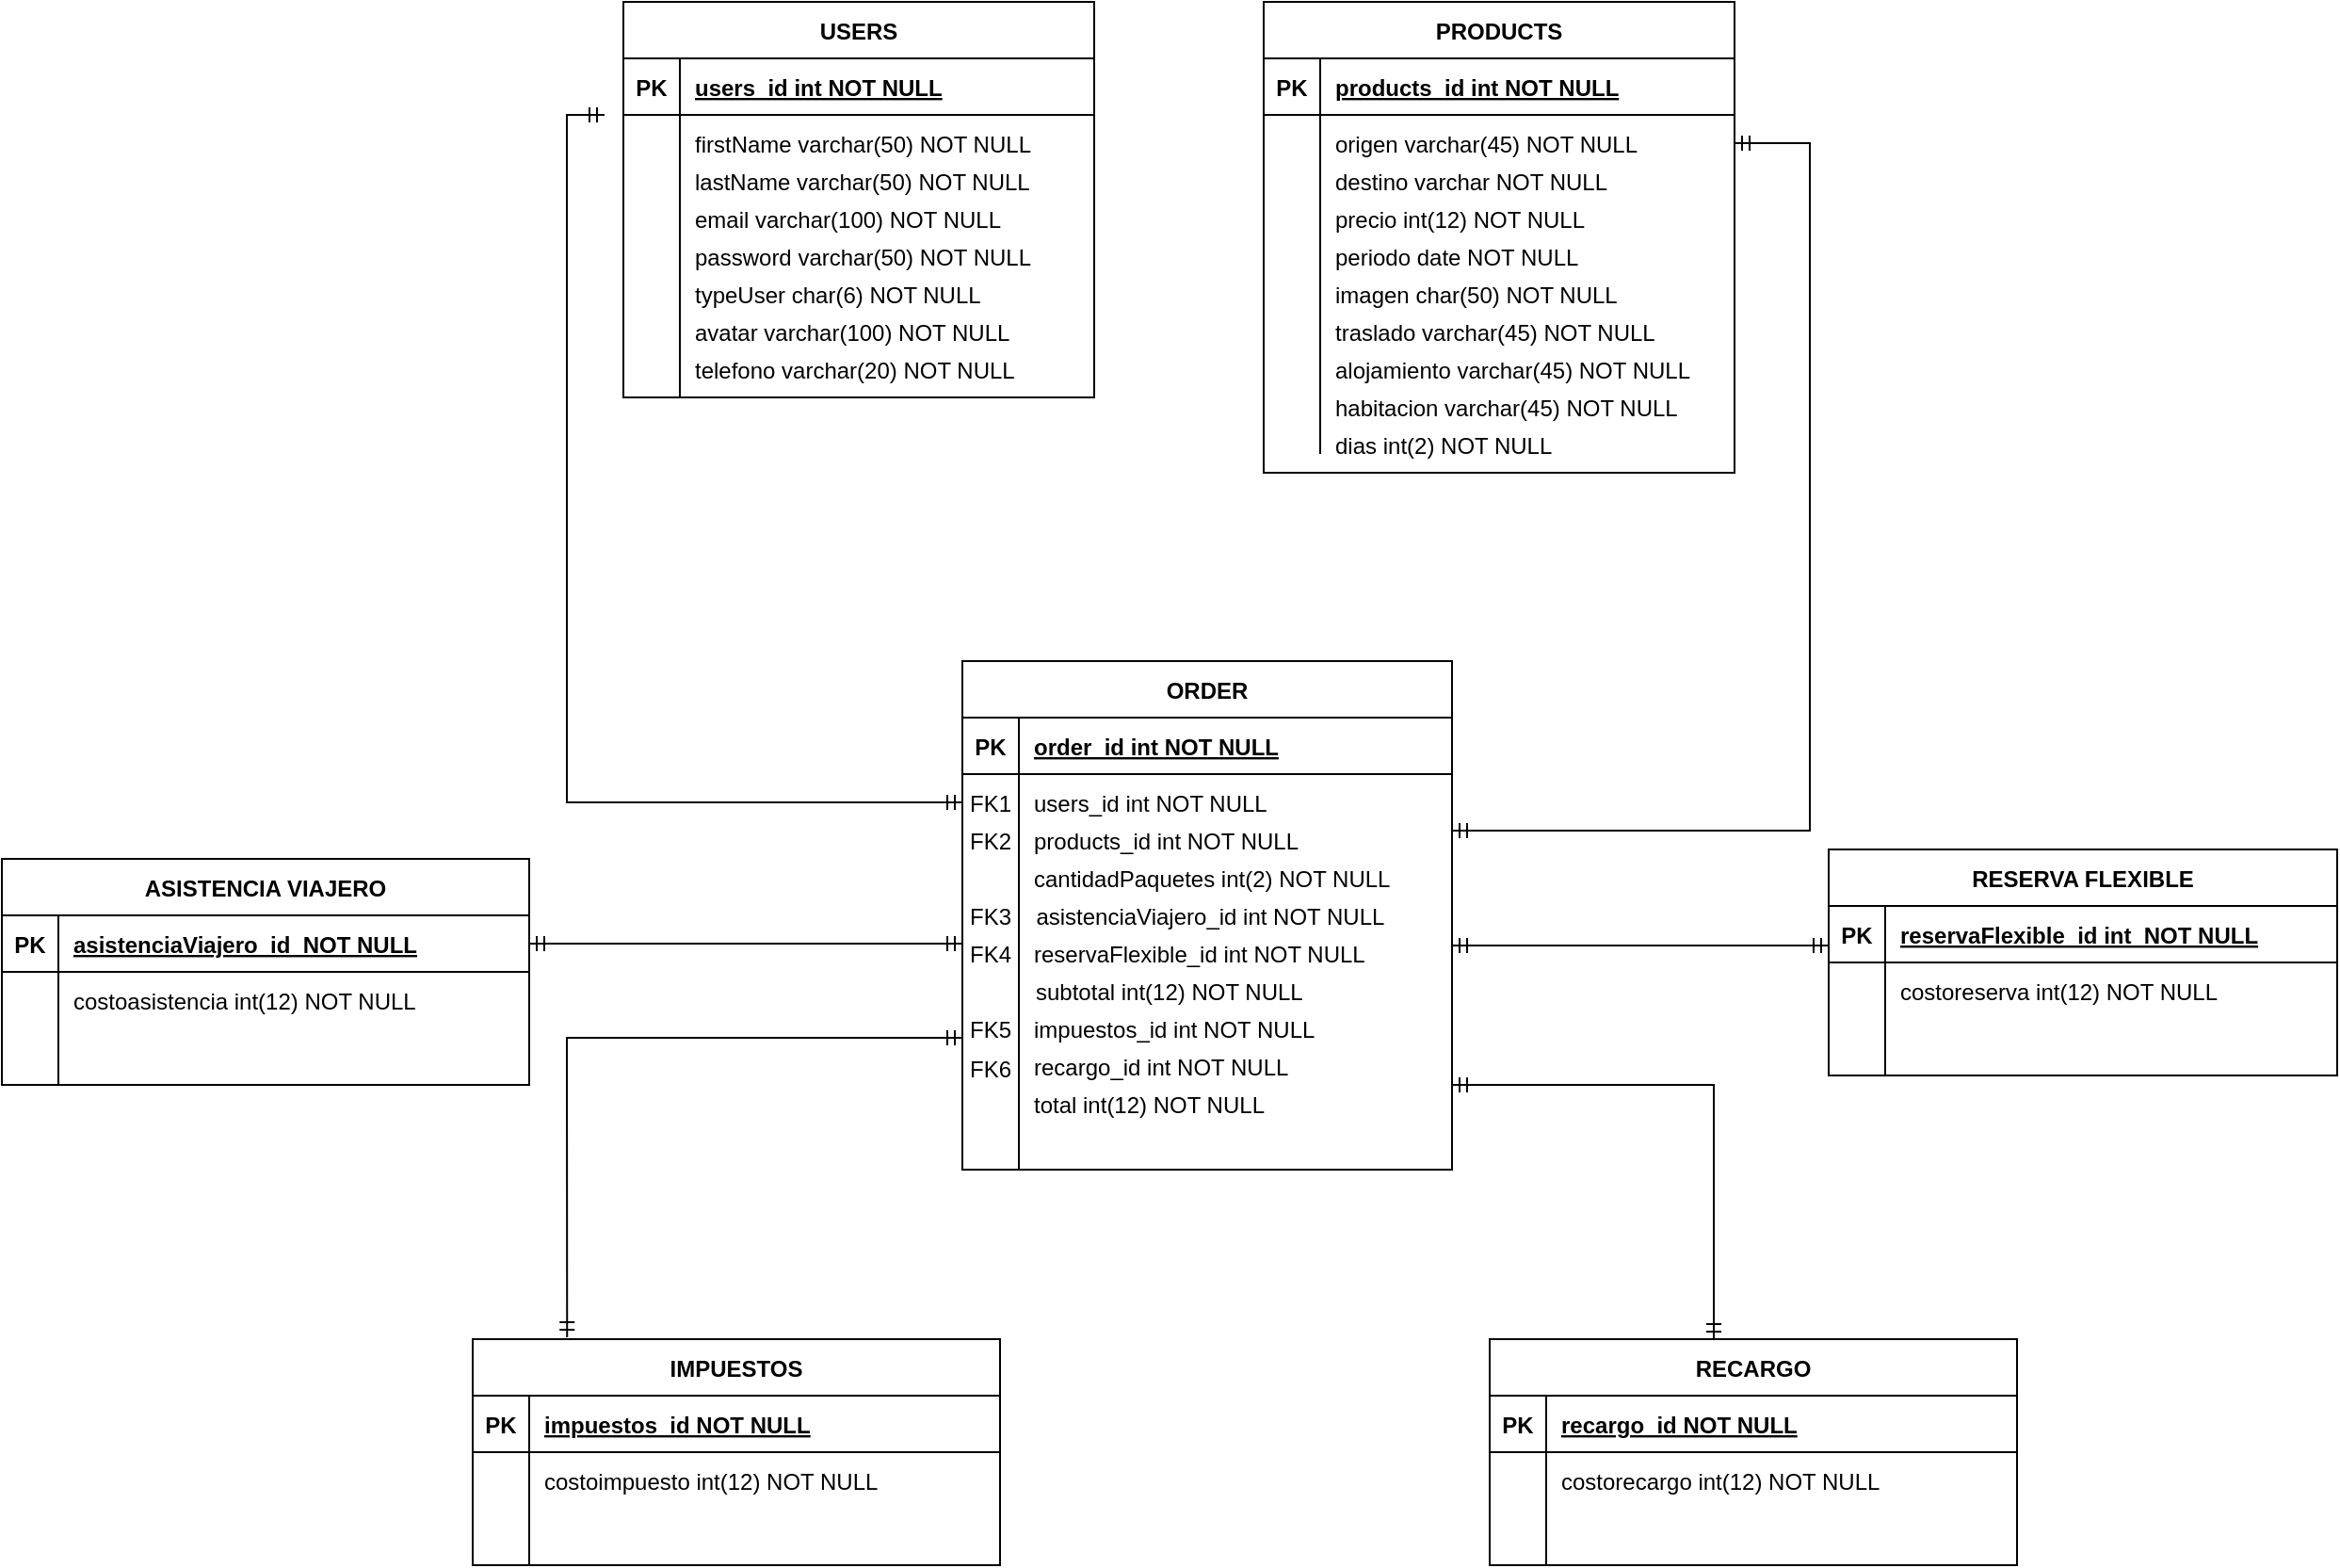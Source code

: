 <mxfile version="21.0.2" type="device"><diagram id="R2lEEEUBdFMjLlhIrx00" name="Page-1"><mxGraphModel dx="1627" dy="796" grid="1" gridSize="10" guides="1" tooltips="1" connect="1" arrows="1" fold="1" page="1" pageScale="1" pageWidth="850" pageHeight="1100" math="0" shadow="0" extFonts="Permanent Marker^https://fonts.googleapis.com/css?family=Permanent+Marker"><root><mxCell id="0"/><mxCell id="1" parent="0"/><mxCell id="C-vyLk0tnHw3VtMMgP7b-23" value="USERS" style="shape=table;startSize=30;container=1;collapsible=1;childLayout=tableLayout;fixedRows=1;rowLines=0;fontStyle=1;align=center;resizeLast=1;" parent="1" vertex="1"><mxGeometry x="440" y="110" width="250" height="210" as="geometry"><mxRectangle x="120" y="120" width="80" height="30" as="alternateBounds"/></mxGeometry></mxCell><mxCell id="C-vyLk0tnHw3VtMMgP7b-24" value="" style="shape=partialRectangle;collapsible=0;dropTarget=0;pointerEvents=0;fillColor=none;points=[[0,0.5],[1,0.5]];portConstraint=eastwest;top=0;left=0;right=0;bottom=1;" parent="C-vyLk0tnHw3VtMMgP7b-23" vertex="1"><mxGeometry y="30" width="250" height="30" as="geometry"/></mxCell><mxCell id="C-vyLk0tnHw3VtMMgP7b-25" value="PK" style="shape=partialRectangle;overflow=hidden;connectable=0;fillColor=none;top=0;left=0;bottom=0;right=0;fontStyle=1;" parent="C-vyLk0tnHw3VtMMgP7b-24" vertex="1"><mxGeometry width="30" height="30" as="geometry"><mxRectangle width="30" height="30" as="alternateBounds"/></mxGeometry></mxCell><mxCell id="C-vyLk0tnHw3VtMMgP7b-26" value="users_id int NOT NULL " style="shape=partialRectangle;overflow=hidden;connectable=0;fillColor=none;top=0;left=0;bottom=0;right=0;align=left;spacingLeft=6;fontStyle=5;" parent="C-vyLk0tnHw3VtMMgP7b-24" vertex="1"><mxGeometry x="30" width="220" height="30" as="geometry"><mxRectangle width="220" height="30" as="alternateBounds"/></mxGeometry></mxCell><mxCell id="C-vyLk0tnHw3VtMMgP7b-27" value="" style="shape=partialRectangle;collapsible=0;dropTarget=0;pointerEvents=0;fillColor=none;points=[[0,0.5],[1,0.5]];portConstraint=eastwest;top=0;left=0;right=0;bottom=0;" parent="C-vyLk0tnHw3VtMMgP7b-23" vertex="1"><mxGeometry y="60" width="250" height="30" as="geometry"/></mxCell><mxCell id="C-vyLk0tnHw3VtMMgP7b-28" value="" style="shape=partialRectangle;overflow=hidden;connectable=0;fillColor=none;top=0;left=0;bottom=0;right=0;" parent="C-vyLk0tnHw3VtMMgP7b-27" vertex="1"><mxGeometry width="30" height="30" as="geometry"><mxRectangle width="30" height="30" as="alternateBounds"/></mxGeometry></mxCell><mxCell id="C-vyLk0tnHw3VtMMgP7b-29" value="firstName varchar(50) NOT NULL" style="shape=partialRectangle;overflow=hidden;connectable=0;fillColor=none;top=0;left=0;bottom=0;right=0;align=left;spacingLeft=6;" parent="C-vyLk0tnHw3VtMMgP7b-27" vertex="1"><mxGeometry x="30" width="220" height="30" as="geometry"><mxRectangle width="220" height="30" as="alternateBounds"/></mxGeometry></mxCell><mxCell id="wStSzCeK29ZpOVdx07k8-19" style="shape=partialRectangle;collapsible=0;dropTarget=0;pointerEvents=0;fillColor=none;points=[[0,0.5],[1,0.5]];portConstraint=eastwest;top=0;left=0;right=0;bottom=0;" parent="C-vyLk0tnHw3VtMMgP7b-23" vertex="1"><mxGeometry y="90" width="250" height="30" as="geometry"/></mxCell><mxCell id="wStSzCeK29ZpOVdx07k8-20" style="shape=partialRectangle;overflow=hidden;connectable=0;fillColor=none;top=0;left=0;bottom=0;right=0;" parent="wStSzCeK29ZpOVdx07k8-19" vertex="1"><mxGeometry width="30" height="30" as="geometry"><mxRectangle width="30" height="30" as="alternateBounds"/></mxGeometry></mxCell><mxCell id="wStSzCeK29ZpOVdx07k8-21" style="shape=partialRectangle;overflow=hidden;connectable=0;fillColor=none;top=0;left=0;bottom=0;right=0;align=left;spacingLeft=6;" parent="wStSzCeK29ZpOVdx07k8-19" vertex="1"><mxGeometry x="30" width="220" height="30" as="geometry"><mxRectangle width="220" height="30" as="alternateBounds"/></mxGeometry></mxCell><mxCell id="wStSzCeK29ZpOVdx07k8-22" style="shape=partialRectangle;collapsible=0;dropTarget=0;pointerEvents=0;fillColor=none;points=[[0,0.5],[1,0.5]];portConstraint=eastwest;top=0;left=0;right=0;bottom=0;" parent="C-vyLk0tnHw3VtMMgP7b-23" vertex="1"><mxGeometry y="120" width="250" height="30" as="geometry"/></mxCell><mxCell id="wStSzCeK29ZpOVdx07k8-23" style="shape=partialRectangle;overflow=hidden;connectable=0;fillColor=none;top=0;left=0;bottom=0;right=0;" parent="wStSzCeK29ZpOVdx07k8-22" vertex="1"><mxGeometry width="30" height="30" as="geometry"><mxRectangle width="30" height="30" as="alternateBounds"/></mxGeometry></mxCell><mxCell id="wStSzCeK29ZpOVdx07k8-24" style="shape=partialRectangle;overflow=hidden;connectable=0;fillColor=none;top=0;left=0;bottom=0;right=0;align=left;spacingLeft=6;" parent="wStSzCeK29ZpOVdx07k8-22" vertex="1"><mxGeometry x="30" width="220" height="30" as="geometry"><mxRectangle width="220" height="30" as="alternateBounds"/></mxGeometry></mxCell><mxCell id="wStSzCeK29ZpOVdx07k8-25" style="shape=partialRectangle;collapsible=0;dropTarget=0;pointerEvents=0;fillColor=none;points=[[0,0.5],[1,0.5]];portConstraint=eastwest;top=0;left=0;right=0;bottom=0;" parent="C-vyLk0tnHw3VtMMgP7b-23" vertex="1"><mxGeometry y="150" width="250" height="30" as="geometry"/></mxCell><mxCell id="wStSzCeK29ZpOVdx07k8-26" style="shape=partialRectangle;overflow=hidden;connectable=0;fillColor=none;top=0;left=0;bottom=0;right=0;" parent="wStSzCeK29ZpOVdx07k8-25" vertex="1"><mxGeometry width="30" height="30" as="geometry"><mxRectangle width="30" height="30" as="alternateBounds"/></mxGeometry></mxCell><mxCell id="wStSzCeK29ZpOVdx07k8-27" style="shape=partialRectangle;overflow=hidden;connectable=0;fillColor=none;top=0;left=0;bottom=0;right=0;align=left;spacingLeft=6;" parent="wStSzCeK29ZpOVdx07k8-25" vertex="1"><mxGeometry x="30" width="220" height="30" as="geometry"><mxRectangle width="220" height="30" as="alternateBounds"/></mxGeometry></mxCell><mxCell id="wStSzCeK29ZpOVdx07k8-28" style="shape=partialRectangle;collapsible=0;dropTarget=0;pointerEvents=0;fillColor=none;points=[[0,0.5],[1,0.5]];portConstraint=eastwest;top=0;left=0;right=0;bottom=0;" parent="C-vyLk0tnHw3VtMMgP7b-23" vertex="1"><mxGeometry y="180" width="250" height="30" as="geometry"/></mxCell><mxCell id="wStSzCeK29ZpOVdx07k8-29" style="shape=partialRectangle;overflow=hidden;connectable=0;fillColor=none;top=0;left=0;bottom=0;right=0;" parent="wStSzCeK29ZpOVdx07k8-28" vertex="1"><mxGeometry width="30" height="30" as="geometry"><mxRectangle width="30" height="30" as="alternateBounds"/></mxGeometry></mxCell><mxCell id="wStSzCeK29ZpOVdx07k8-30" style="shape=partialRectangle;overflow=hidden;connectable=0;fillColor=none;top=0;left=0;bottom=0;right=0;align=left;spacingLeft=6;" parent="wStSzCeK29ZpOVdx07k8-28" vertex="1"><mxGeometry x="30" width="220" height="30" as="geometry"><mxRectangle width="220" height="30" as="alternateBounds"/></mxGeometry></mxCell><mxCell id="C-vyLk0tnHw3VtMMgP7b-13" value="ORDER" style="shape=table;startSize=30;container=1;collapsible=1;childLayout=tableLayout;fixedRows=1;rowLines=0;fontStyle=1;align=center;resizeLast=1;" parent="1" vertex="1"><mxGeometry x="620" y="460" width="260" height="270" as="geometry"/></mxCell><mxCell id="C-vyLk0tnHw3VtMMgP7b-14" value="" style="shape=partialRectangle;collapsible=0;dropTarget=0;pointerEvents=0;fillColor=none;points=[[0,0.5],[1,0.5]];portConstraint=eastwest;top=0;left=0;right=0;bottom=1;" parent="C-vyLk0tnHw3VtMMgP7b-13" vertex="1"><mxGeometry y="30" width="260" height="30" as="geometry"/></mxCell><mxCell id="C-vyLk0tnHw3VtMMgP7b-15" value="PK" style="shape=partialRectangle;overflow=hidden;connectable=0;fillColor=none;top=0;left=0;bottom=0;right=0;fontStyle=1;" parent="C-vyLk0tnHw3VtMMgP7b-14" vertex="1"><mxGeometry width="30" height="30" as="geometry"><mxRectangle width="30" height="30" as="alternateBounds"/></mxGeometry></mxCell><mxCell id="C-vyLk0tnHw3VtMMgP7b-16" value="order_id int NOT NULL " style="shape=partialRectangle;overflow=hidden;connectable=0;fillColor=none;top=0;left=0;bottom=0;right=0;align=left;spacingLeft=6;fontStyle=5;" parent="C-vyLk0tnHw3VtMMgP7b-14" vertex="1"><mxGeometry x="30" width="230" height="30" as="geometry"><mxRectangle width="230" height="30" as="alternateBounds"/></mxGeometry></mxCell><mxCell id="C-vyLk0tnHw3VtMMgP7b-17" value="" style="shape=partialRectangle;collapsible=0;dropTarget=0;pointerEvents=0;fillColor=none;points=[[0,0.5],[1,0.5]];portConstraint=eastwest;top=0;left=0;right=0;bottom=0;" parent="C-vyLk0tnHw3VtMMgP7b-13" vertex="1"><mxGeometry y="60" width="260" height="30" as="geometry"/></mxCell><mxCell id="C-vyLk0tnHw3VtMMgP7b-18" value="FK1" style="shape=partialRectangle;overflow=hidden;connectable=0;fillColor=none;top=0;left=0;bottom=0;right=0;" parent="C-vyLk0tnHw3VtMMgP7b-17" vertex="1"><mxGeometry width="30" height="30" as="geometry"><mxRectangle width="30" height="30" as="alternateBounds"/></mxGeometry></mxCell><mxCell id="C-vyLk0tnHw3VtMMgP7b-19" value="users_id int NOT NULL" style="shape=partialRectangle;overflow=hidden;connectable=0;fillColor=none;top=0;left=0;bottom=0;right=0;align=left;spacingLeft=6;" parent="C-vyLk0tnHw3VtMMgP7b-17" vertex="1"><mxGeometry x="30" width="230" height="30" as="geometry"><mxRectangle width="230" height="30" as="alternateBounds"/></mxGeometry></mxCell><mxCell id="C-vyLk0tnHw3VtMMgP7b-20" value="" style="shape=partialRectangle;collapsible=0;dropTarget=0;pointerEvents=0;fillColor=none;points=[[0,0.5],[1,0.5]];portConstraint=eastwest;top=0;left=0;right=0;bottom=0;" parent="C-vyLk0tnHw3VtMMgP7b-13" vertex="1"><mxGeometry y="90" width="260" height="30" as="geometry"/></mxCell><mxCell id="C-vyLk0tnHw3VtMMgP7b-21" value="" style="shape=partialRectangle;overflow=hidden;connectable=0;fillColor=none;top=0;left=0;bottom=0;right=0;" parent="C-vyLk0tnHw3VtMMgP7b-20" vertex="1"><mxGeometry width="30" height="30" as="geometry"><mxRectangle width="30" height="30" as="alternateBounds"/></mxGeometry></mxCell><mxCell id="C-vyLk0tnHw3VtMMgP7b-22" value="" style="shape=partialRectangle;overflow=hidden;connectable=0;fillColor=none;top=0;left=0;bottom=0;right=0;align=left;spacingLeft=6;" parent="C-vyLk0tnHw3VtMMgP7b-20" vertex="1"><mxGeometry x="30" width="230" height="30" as="geometry"><mxRectangle width="230" height="30" as="alternateBounds"/></mxGeometry></mxCell><mxCell id="wStSzCeK29ZpOVdx07k8-111" style="shape=partialRectangle;collapsible=0;dropTarget=0;pointerEvents=0;fillColor=none;points=[[0,0.5],[1,0.5]];portConstraint=eastwest;top=0;left=0;right=0;bottom=0;" parent="C-vyLk0tnHw3VtMMgP7b-13" vertex="1"><mxGeometry y="120" width="260" height="30" as="geometry"/></mxCell><mxCell id="wStSzCeK29ZpOVdx07k8-112" style="shape=partialRectangle;overflow=hidden;connectable=0;fillColor=none;top=0;left=0;bottom=0;right=0;" parent="wStSzCeK29ZpOVdx07k8-111" vertex="1"><mxGeometry width="30" height="30" as="geometry"><mxRectangle width="30" height="30" as="alternateBounds"/></mxGeometry></mxCell><mxCell id="wStSzCeK29ZpOVdx07k8-113" style="shape=partialRectangle;overflow=hidden;connectable=0;fillColor=none;top=0;left=0;bottom=0;right=0;align=left;spacingLeft=6;" parent="wStSzCeK29ZpOVdx07k8-111" vertex="1"><mxGeometry x="30" width="230" height="30" as="geometry"><mxRectangle width="230" height="30" as="alternateBounds"/></mxGeometry></mxCell><mxCell id="wStSzCeK29ZpOVdx07k8-120" style="shape=partialRectangle;collapsible=0;dropTarget=0;pointerEvents=0;fillColor=none;points=[[0,0.5],[1,0.5]];portConstraint=eastwest;top=0;left=0;right=0;bottom=0;" parent="C-vyLk0tnHw3VtMMgP7b-13" vertex="1"><mxGeometry y="150" width="260" height="30" as="geometry"/></mxCell><mxCell id="wStSzCeK29ZpOVdx07k8-121" style="shape=partialRectangle;overflow=hidden;connectable=0;fillColor=none;top=0;left=0;bottom=0;right=0;" parent="wStSzCeK29ZpOVdx07k8-120" vertex="1"><mxGeometry width="30" height="30" as="geometry"><mxRectangle width="30" height="30" as="alternateBounds"/></mxGeometry></mxCell><mxCell id="wStSzCeK29ZpOVdx07k8-122" style="shape=partialRectangle;overflow=hidden;connectable=0;fillColor=none;top=0;left=0;bottom=0;right=0;align=left;spacingLeft=6;" parent="wStSzCeK29ZpOVdx07k8-120" vertex="1"><mxGeometry x="30" width="230" height="30" as="geometry"><mxRectangle width="230" height="30" as="alternateBounds"/></mxGeometry></mxCell><mxCell id="wStSzCeK29ZpOVdx07k8-123" style="shape=partialRectangle;collapsible=0;dropTarget=0;pointerEvents=0;fillColor=none;points=[[0,0.5],[1,0.5]];portConstraint=eastwest;top=0;left=0;right=0;bottom=0;" parent="C-vyLk0tnHw3VtMMgP7b-13" vertex="1"><mxGeometry y="180" width="260" height="30" as="geometry"/></mxCell><mxCell id="wStSzCeK29ZpOVdx07k8-124" style="shape=partialRectangle;overflow=hidden;connectable=0;fillColor=none;top=0;left=0;bottom=0;right=0;" parent="wStSzCeK29ZpOVdx07k8-123" vertex="1"><mxGeometry width="30" height="30" as="geometry"><mxRectangle width="30" height="30" as="alternateBounds"/></mxGeometry></mxCell><mxCell id="wStSzCeK29ZpOVdx07k8-125" style="shape=partialRectangle;overflow=hidden;connectable=0;fillColor=none;top=0;left=0;bottom=0;right=0;align=left;spacingLeft=6;" parent="wStSzCeK29ZpOVdx07k8-123" vertex="1"><mxGeometry x="30" width="230" height="30" as="geometry"><mxRectangle width="230" height="30" as="alternateBounds"/></mxGeometry></mxCell><mxCell id="wStSzCeK29ZpOVdx07k8-138" style="shape=partialRectangle;collapsible=0;dropTarget=0;pointerEvents=0;fillColor=none;points=[[0,0.5],[1,0.5]];portConstraint=eastwest;top=0;left=0;right=0;bottom=0;" parent="C-vyLk0tnHw3VtMMgP7b-13" vertex="1"><mxGeometry y="210" width="260" height="30" as="geometry"/></mxCell><mxCell id="wStSzCeK29ZpOVdx07k8-139" style="shape=partialRectangle;overflow=hidden;connectable=0;fillColor=none;top=0;left=0;bottom=0;right=0;" parent="wStSzCeK29ZpOVdx07k8-138" vertex="1"><mxGeometry width="30" height="30" as="geometry"><mxRectangle width="30" height="30" as="alternateBounds"/></mxGeometry></mxCell><mxCell id="wStSzCeK29ZpOVdx07k8-140" style="shape=partialRectangle;overflow=hidden;connectable=0;fillColor=none;top=0;left=0;bottom=0;right=0;align=left;spacingLeft=6;" parent="wStSzCeK29ZpOVdx07k8-138" vertex="1"><mxGeometry x="30" width="230" height="30" as="geometry"><mxRectangle width="230" height="30" as="alternateBounds"/></mxGeometry></mxCell><mxCell id="wStSzCeK29ZpOVdx07k8-141" style="shape=partialRectangle;collapsible=0;dropTarget=0;pointerEvents=0;fillColor=none;points=[[0,0.5],[1,0.5]];portConstraint=eastwest;top=0;left=0;right=0;bottom=0;" parent="C-vyLk0tnHw3VtMMgP7b-13" vertex="1"><mxGeometry y="240" width="260" height="30" as="geometry"/></mxCell><mxCell id="wStSzCeK29ZpOVdx07k8-142" style="shape=partialRectangle;overflow=hidden;connectable=0;fillColor=none;top=0;left=0;bottom=0;right=0;" parent="wStSzCeK29ZpOVdx07k8-141" vertex="1"><mxGeometry width="30" height="30" as="geometry"><mxRectangle width="30" height="30" as="alternateBounds"/></mxGeometry></mxCell><mxCell id="wStSzCeK29ZpOVdx07k8-143" style="shape=partialRectangle;overflow=hidden;connectable=0;fillColor=none;top=0;left=0;bottom=0;right=0;align=left;spacingLeft=6;" parent="wStSzCeK29ZpOVdx07k8-141" vertex="1"><mxGeometry x="30" width="230" height="30" as="geometry"><mxRectangle width="230" height="30" as="alternateBounds"/></mxGeometry></mxCell><mxCell id="wStSzCeK29ZpOVdx07k8-34" value="" style="shape=partialRectangle;collapsible=0;dropTarget=0;pointerEvents=0;fillColor=none;points=[[0,0.5],[1,0.5]];portConstraint=eastwest;top=0;left=0;right=0;bottom=0;" parent="1" vertex="1"><mxGeometry x="440" y="190" width="250" height="30" as="geometry"/></mxCell><mxCell id="wStSzCeK29ZpOVdx07k8-36" value="lastName varchar(50) NOT NULL" style="shape=partialRectangle;overflow=hidden;connectable=0;fillColor=none;top=0;left=0;bottom=0;right=0;align=left;spacingLeft=6;" parent="wStSzCeK29ZpOVdx07k8-34" vertex="1"><mxGeometry x="30" width="220" height="30" as="geometry"><mxRectangle width="220" height="30" as="alternateBounds"/></mxGeometry></mxCell><mxCell id="wStSzCeK29ZpOVdx07k8-37" value="" style="shape=partialRectangle;collapsible=0;dropTarget=0;pointerEvents=0;fillColor=none;points=[[0,0.5],[1,0.5]];portConstraint=eastwest;top=0;left=0;right=0;bottom=0;" parent="1" vertex="1"><mxGeometry x="440" y="210" width="250" height="30" as="geometry"/></mxCell><mxCell id="wStSzCeK29ZpOVdx07k8-38" value="" style="shape=partialRectangle;overflow=hidden;connectable=0;fillColor=none;top=0;left=0;bottom=0;right=0;" parent="wStSzCeK29ZpOVdx07k8-37" vertex="1"><mxGeometry width="30" height="30" as="geometry"><mxRectangle width="30" height="30" as="alternateBounds"/></mxGeometry></mxCell><mxCell id="wStSzCeK29ZpOVdx07k8-39" value="email varchar(100) NOT NULL" style="shape=partialRectangle;overflow=hidden;connectable=0;fillColor=none;top=0;left=0;bottom=0;right=0;align=left;spacingLeft=6;" parent="wStSzCeK29ZpOVdx07k8-37" vertex="1"><mxGeometry x="30" width="220" height="30" as="geometry"><mxRectangle width="220" height="30" as="alternateBounds"/></mxGeometry></mxCell><mxCell id="wStSzCeK29ZpOVdx07k8-40" value="" style="shape=partialRectangle;collapsible=0;dropTarget=0;pointerEvents=0;fillColor=none;points=[[0,0.5],[1,0.5]];portConstraint=eastwest;top=0;left=0;right=0;bottom=0;" parent="1" vertex="1"><mxGeometry x="440" y="230" width="250" height="30" as="geometry"/></mxCell><mxCell id="wStSzCeK29ZpOVdx07k8-41" value="" style="shape=partialRectangle;overflow=hidden;connectable=0;fillColor=none;top=0;left=0;bottom=0;right=0;" parent="wStSzCeK29ZpOVdx07k8-40" vertex="1"><mxGeometry width="30" height="30" as="geometry"><mxRectangle width="30" height="30" as="alternateBounds"/></mxGeometry></mxCell><mxCell id="wStSzCeK29ZpOVdx07k8-42" value="password varchar(50) NOT NULL" style="shape=partialRectangle;overflow=hidden;connectable=0;fillColor=none;top=0;left=0;bottom=0;right=0;align=left;spacingLeft=6;" parent="wStSzCeK29ZpOVdx07k8-40" vertex="1"><mxGeometry x="30" width="220" height="30" as="geometry"><mxRectangle width="220" height="30" as="alternateBounds"/></mxGeometry></mxCell><mxCell id="wStSzCeK29ZpOVdx07k8-43" value="" style="shape=partialRectangle;collapsible=0;dropTarget=0;pointerEvents=0;fillColor=none;points=[[0,0.5],[1,0.5]];portConstraint=eastwest;top=0;left=0;right=0;bottom=0;" parent="1" vertex="1"><mxGeometry x="440" y="250" width="250" height="30" as="geometry"/></mxCell><mxCell id="wStSzCeK29ZpOVdx07k8-44" value="" style="shape=partialRectangle;overflow=hidden;connectable=0;fillColor=none;top=0;left=0;bottom=0;right=0;" parent="wStSzCeK29ZpOVdx07k8-43" vertex="1"><mxGeometry width="30" height="30" as="geometry"><mxRectangle width="30" height="30" as="alternateBounds"/></mxGeometry></mxCell><mxCell id="wStSzCeK29ZpOVdx07k8-45" value="typeUser char(6) NOT NULL" style="shape=partialRectangle;overflow=hidden;connectable=0;fillColor=none;top=0;left=0;bottom=0;right=0;align=left;spacingLeft=6;" parent="wStSzCeK29ZpOVdx07k8-43" vertex="1"><mxGeometry x="30" width="220" height="30" as="geometry"><mxRectangle width="220" height="30" as="alternateBounds"/></mxGeometry></mxCell><mxCell id="wStSzCeK29ZpOVdx07k8-46" value="" style="shape=partialRectangle;collapsible=0;dropTarget=0;pointerEvents=0;fillColor=none;points=[[0,0.5],[1,0.5]];portConstraint=eastwest;top=0;left=0;right=0;bottom=0;" parent="1" vertex="1"><mxGeometry x="440" y="270" width="250" height="30" as="geometry"/></mxCell><mxCell id="wStSzCeK29ZpOVdx07k8-47" value="" style="shape=partialRectangle;overflow=hidden;connectable=0;fillColor=none;top=0;left=0;bottom=0;right=0;" parent="wStSzCeK29ZpOVdx07k8-46" vertex="1"><mxGeometry width="30" height="30" as="geometry"><mxRectangle width="30" height="30" as="alternateBounds"/></mxGeometry></mxCell><mxCell id="wStSzCeK29ZpOVdx07k8-48" value="avatar varchar(100) NOT NULL" style="shape=partialRectangle;overflow=hidden;connectable=0;fillColor=none;top=0;left=0;bottom=0;right=0;align=left;spacingLeft=6;" parent="wStSzCeK29ZpOVdx07k8-46" vertex="1"><mxGeometry x="30" width="220" height="30" as="geometry"><mxRectangle width="220" height="30" as="alternateBounds"/></mxGeometry></mxCell><mxCell id="wStSzCeK29ZpOVdx07k8-49" value="" style="shape=partialRectangle;collapsible=0;dropTarget=0;pointerEvents=0;fillColor=none;points=[[0,0.5],[1,0.5]];portConstraint=eastwest;top=0;left=0;right=0;bottom=0;" parent="1" vertex="1"><mxGeometry x="440" y="290" width="250" height="30" as="geometry"/></mxCell><mxCell id="wStSzCeK29ZpOVdx07k8-50" value="" style="shape=partialRectangle;overflow=hidden;connectable=0;fillColor=none;top=0;left=0;bottom=0;right=0;" parent="wStSzCeK29ZpOVdx07k8-49" vertex="1"><mxGeometry width="30" height="30" as="geometry"><mxRectangle width="30" height="30" as="alternateBounds"/></mxGeometry></mxCell><mxCell id="wStSzCeK29ZpOVdx07k8-51" value="telefono varchar(20) NOT NULL" style="shape=partialRectangle;overflow=hidden;connectable=0;fillColor=none;top=0;left=0;bottom=0;right=0;align=left;spacingLeft=6;" parent="wStSzCeK29ZpOVdx07k8-49" vertex="1"><mxGeometry x="30" width="220" height="30" as="geometry"><mxRectangle width="220" height="30" as="alternateBounds"/></mxGeometry></mxCell><mxCell id="wStSzCeK29ZpOVdx07k8-52" value="PRODUCTS" style="shape=table;startSize=30;container=1;collapsible=1;childLayout=tableLayout;fixedRows=1;rowLines=0;fontStyle=1;align=center;resizeLast=1;" parent="1" vertex="1"><mxGeometry x="780" y="110" width="250" height="250" as="geometry"><mxRectangle x="120" y="120" width="80" height="30" as="alternateBounds"/></mxGeometry></mxCell><mxCell id="wStSzCeK29ZpOVdx07k8-53" value="" style="shape=partialRectangle;collapsible=0;dropTarget=0;pointerEvents=0;fillColor=none;points=[[0,0.5],[1,0.5]];portConstraint=eastwest;top=0;left=0;right=0;bottom=1;" parent="wStSzCeK29ZpOVdx07k8-52" vertex="1"><mxGeometry y="30" width="250" height="30" as="geometry"/></mxCell><mxCell id="wStSzCeK29ZpOVdx07k8-54" value="PK" style="shape=partialRectangle;overflow=hidden;connectable=0;fillColor=none;top=0;left=0;bottom=0;right=0;fontStyle=1;" parent="wStSzCeK29ZpOVdx07k8-53" vertex="1"><mxGeometry width="30" height="30" as="geometry"><mxRectangle width="30" height="30" as="alternateBounds"/></mxGeometry></mxCell><mxCell id="wStSzCeK29ZpOVdx07k8-55" value="products_id int NOT NULL " style="shape=partialRectangle;overflow=hidden;connectable=0;fillColor=none;top=0;left=0;bottom=0;right=0;align=left;spacingLeft=6;fontStyle=5;" parent="wStSzCeK29ZpOVdx07k8-53" vertex="1"><mxGeometry x="30" width="220" height="30" as="geometry"><mxRectangle width="220" height="30" as="alternateBounds"/></mxGeometry></mxCell><mxCell id="wStSzCeK29ZpOVdx07k8-56" value="" style="shape=partialRectangle;collapsible=0;dropTarget=0;pointerEvents=0;fillColor=none;points=[[0,0.5],[1,0.5]];portConstraint=eastwest;top=0;left=0;right=0;bottom=0;" parent="wStSzCeK29ZpOVdx07k8-52" vertex="1"><mxGeometry y="60" width="250" height="30" as="geometry"/></mxCell><mxCell id="wStSzCeK29ZpOVdx07k8-57" value="" style="shape=partialRectangle;overflow=hidden;connectable=0;fillColor=none;top=0;left=0;bottom=0;right=0;" parent="wStSzCeK29ZpOVdx07k8-56" vertex="1"><mxGeometry width="30" height="30" as="geometry"><mxRectangle width="30" height="30" as="alternateBounds"/></mxGeometry></mxCell><mxCell id="wStSzCeK29ZpOVdx07k8-58" value="origen varchar(45) NOT NULL" style="shape=partialRectangle;overflow=hidden;connectable=0;fillColor=none;top=0;left=0;bottom=0;right=0;align=left;spacingLeft=6;" parent="wStSzCeK29ZpOVdx07k8-56" vertex="1"><mxGeometry x="30" width="220" height="30" as="geometry"><mxRectangle width="220" height="30" as="alternateBounds"/></mxGeometry></mxCell><mxCell id="wStSzCeK29ZpOVdx07k8-59" style="shape=partialRectangle;collapsible=0;dropTarget=0;pointerEvents=0;fillColor=none;points=[[0,0.5],[1,0.5]];portConstraint=eastwest;top=0;left=0;right=0;bottom=0;" parent="wStSzCeK29ZpOVdx07k8-52" vertex="1"><mxGeometry y="90" width="250" height="30" as="geometry"/></mxCell><mxCell id="wStSzCeK29ZpOVdx07k8-60" style="shape=partialRectangle;overflow=hidden;connectable=0;fillColor=none;top=0;left=0;bottom=0;right=0;" parent="wStSzCeK29ZpOVdx07k8-59" vertex="1"><mxGeometry width="30" height="30" as="geometry"><mxRectangle width="30" height="30" as="alternateBounds"/></mxGeometry></mxCell><mxCell id="wStSzCeK29ZpOVdx07k8-61" style="shape=partialRectangle;overflow=hidden;connectable=0;fillColor=none;top=0;left=0;bottom=0;right=0;align=left;spacingLeft=6;" parent="wStSzCeK29ZpOVdx07k8-59" vertex="1"><mxGeometry x="30" width="220" height="30" as="geometry"><mxRectangle width="220" height="30" as="alternateBounds"/></mxGeometry></mxCell><mxCell id="wStSzCeK29ZpOVdx07k8-62" style="shape=partialRectangle;collapsible=0;dropTarget=0;pointerEvents=0;fillColor=none;points=[[0,0.5],[1,0.5]];portConstraint=eastwest;top=0;left=0;right=0;bottom=0;" parent="wStSzCeK29ZpOVdx07k8-52" vertex="1"><mxGeometry y="120" width="250" height="30" as="geometry"/></mxCell><mxCell id="wStSzCeK29ZpOVdx07k8-63" style="shape=partialRectangle;overflow=hidden;connectable=0;fillColor=none;top=0;left=0;bottom=0;right=0;" parent="wStSzCeK29ZpOVdx07k8-62" vertex="1"><mxGeometry width="30" height="30" as="geometry"><mxRectangle width="30" height="30" as="alternateBounds"/></mxGeometry></mxCell><mxCell id="wStSzCeK29ZpOVdx07k8-64" style="shape=partialRectangle;overflow=hidden;connectable=0;fillColor=none;top=0;left=0;bottom=0;right=0;align=left;spacingLeft=6;" parent="wStSzCeK29ZpOVdx07k8-62" vertex="1"><mxGeometry x="30" width="220" height="30" as="geometry"><mxRectangle width="220" height="30" as="alternateBounds"/></mxGeometry></mxCell><mxCell id="wStSzCeK29ZpOVdx07k8-65" style="shape=partialRectangle;collapsible=0;dropTarget=0;pointerEvents=0;fillColor=none;points=[[0,0.5],[1,0.5]];portConstraint=eastwest;top=0;left=0;right=0;bottom=0;" parent="wStSzCeK29ZpOVdx07k8-52" vertex="1"><mxGeometry y="150" width="250" height="30" as="geometry"/></mxCell><mxCell id="wStSzCeK29ZpOVdx07k8-66" style="shape=partialRectangle;overflow=hidden;connectable=0;fillColor=none;top=0;left=0;bottom=0;right=0;" parent="wStSzCeK29ZpOVdx07k8-65" vertex="1"><mxGeometry width="30" height="30" as="geometry"><mxRectangle width="30" height="30" as="alternateBounds"/></mxGeometry></mxCell><mxCell id="wStSzCeK29ZpOVdx07k8-67" style="shape=partialRectangle;overflow=hidden;connectable=0;fillColor=none;top=0;left=0;bottom=0;right=0;align=left;spacingLeft=6;" parent="wStSzCeK29ZpOVdx07k8-65" vertex="1"><mxGeometry x="30" width="220" height="30" as="geometry"><mxRectangle width="220" height="30" as="alternateBounds"/></mxGeometry></mxCell><mxCell id="wStSzCeK29ZpOVdx07k8-68" style="shape=partialRectangle;collapsible=0;dropTarget=0;pointerEvents=0;fillColor=none;points=[[0,0.5],[1,0.5]];portConstraint=eastwest;top=0;left=0;right=0;bottom=0;" parent="wStSzCeK29ZpOVdx07k8-52" vertex="1"><mxGeometry y="180" width="250" height="30" as="geometry"/></mxCell><mxCell id="wStSzCeK29ZpOVdx07k8-69" style="shape=partialRectangle;overflow=hidden;connectable=0;fillColor=none;top=0;left=0;bottom=0;right=0;" parent="wStSzCeK29ZpOVdx07k8-68" vertex="1"><mxGeometry width="30" height="30" as="geometry"><mxRectangle width="30" height="30" as="alternateBounds"/></mxGeometry></mxCell><mxCell id="wStSzCeK29ZpOVdx07k8-70" style="shape=partialRectangle;overflow=hidden;connectable=0;fillColor=none;top=0;left=0;bottom=0;right=0;align=left;spacingLeft=6;" parent="wStSzCeK29ZpOVdx07k8-68" vertex="1"><mxGeometry x="30" width="220" height="30" as="geometry"><mxRectangle width="220" height="30" as="alternateBounds"/></mxGeometry></mxCell><mxCell id="wStSzCeK29ZpOVdx07k8-71" style="shape=partialRectangle;collapsible=0;dropTarget=0;pointerEvents=0;fillColor=none;points=[[0,0.5],[1,0.5]];portConstraint=eastwest;top=0;left=0;right=0;bottom=0;" parent="wStSzCeK29ZpOVdx07k8-52" vertex="1"><mxGeometry y="210" width="250" height="30" as="geometry"/></mxCell><mxCell id="wStSzCeK29ZpOVdx07k8-72" style="shape=partialRectangle;overflow=hidden;connectable=0;fillColor=none;top=0;left=0;bottom=0;right=0;" parent="wStSzCeK29ZpOVdx07k8-71" vertex="1"><mxGeometry width="30" height="30" as="geometry"><mxRectangle width="30" height="30" as="alternateBounds"/></mxGeometry></mxCell><mxCell id="wStSzCeK29ZpOVdx07k8-73" style="shape=partialRectangle;overflow=hidden;connectable=0;fillColor=none;top=0;left=0;bottom=0;right=0;align=left;spacingLeft=6;" parent="wStSzCeK29ZpOVdx07k8-71" vertex="1"><mxGeometry x="30" width="220" height="30" as="geometry"><mxRectangle width="220" height="30" as="alternateBounds"/></mxGeometry></mxCell><mxCell id="wStSzCeK29ZpOVdx07k8-74" value="" style="shape=partialRectangle;collapsible=0;dropTarget=0;pointerEvents=0;fillColor=none;points=[[0,0.5],[1,0.5]];portConstraint=eastwest;top=0;left=0;right=0;bottom=0;" parent="1" vertex="1"><mxGeometry x="780" y="190" width="250" height="30" as="geometry"/></mxCell><mxCell id="wStSzCeK29ZpOVdx07k8-75" value="" style="shape=partialRectangle;overflow=hidden;connectable=0;fillColor=none;top=0;left=0;bottom=0;right=0;" parent="wStSzCeK29ZpOVdx07k8-74" vertex="1"><mxGeometry width="30" height="30" as="geometry"><mxRectangle width="30" height="30" as="alternateBounds"/></mxGeometry></mxCell><mxCell id="wStSzCeK29ZpOVdx07k8-76" value="destino varchar NOT NULL" style="shape=partialRectangle;overflow=hidden;connectable=0;fillColor=none;top=0;left=0;bottom=0;right=0;align=left;spacingLeft=6;" parent="wStSzCeK29ZpOVdx07k8-74" vertex="1"><mxGeometry x="30" width="220" height="30" as="geometry"><mxRectangle width="220" height="30" as="alternateBounds"/></mxGeometry></mxCell><mxCell id="wStSzCeK29ZpOVdx07k8-77" value="" style="shape=partialRectangle;collapsible=0;dropTarget=0;pointerEvents=0;fillColor=none;points=[[0,0.5],[1,0.5]];portConstraint=eastwest;top=0;left=0;right=0;bottom=0;" parent="1" vertex="1"><mxGeometry x="780" y="210" width="250" height="30" as="geometry"/></mxCell><mxCell id="wStSzCeK29ZpOVdx07k8-78" value="" style="shape=partialRectangle;overflow=hidden;connectable=0;fillColor=none;top=0;left=0;bottom=0;right=0;" parent="wStSzCeK29ZpOVdx07k8-77" vertex="1"><mxGeometry width="30" height="30" as="geometry"><mxRectangle width="30" height="30" as="alternateBounds"/></mxGeometry></mxCell><mxCell id="wStSzCeK29ZpOVdx07k8-79" value="precio int(12) NOT NULL" style="shape=partialRectangle;overflow=hidden;connectable=0;fillColor=none;top=0;left=0;bottom=0;right=0;align=left;spacingLeft=6;" parent="wStSzCeK29ZpOVdx07k8-77" vertex="1"><mxGeometry x="30" width="220" height="30" as="geometry"><mxRectangle width="220" height="30" as="alternateBounds"/></mxGeometry></mxCell><mxCell id="wStSzCeK29ZpOVdx07k8-80" value="" style="shape=partialRectangle;collapsible=0;dropTarget=0;pointerEvents=0;fillColor=none;points=[[0,0.5],[1,0.5]];portConstraint=eastwest;top=0;left=0;right=0;bottom=0;" parent="1" vertex="1"><mxGeometry x="780" y="230" width="250" height="30" as="geometry"/></mxCell><mxCell id="wStSzCeK29ZpOVdx07k8-81" value="" style="shape=partialRectangle;overflow=hidden;connectable=0;fillColor=none;top=0;left=0;bottom=0;right=0;" parent="wStSzCeK29ZpOVdx07k8-80" vertex="1"><mxGeometry width="30" height="30" as="geometry"><mxRectangle width="30" height="30" as="alternateBounds"/></mxGeometry></mxCell><mxCell id="wStSzCeK29ZpOVdx07k8-82" value="periodo date NOT NULL" style="shape=partialRectangle;overflow=hidden;connectable=0;fillColor=none;top=0;left=0;bottom=0;right=0;align=left;spacingLeft=6;" parent="wStSzCeK29ZpOVdx07k8-80" vertex="1"><mxGeometry x="30" width="220" height="30" as="geometry"><mxRectangle width="220" height="30" as="alternateBounds"/></mxGeometry></mxCell><mxCell id="wStSzCeK29ZpOVdx07k8-83" value="" style="shape=partialRectangle;collapsible=0;dropTarget=0;pointerEvents=0;fillColor=none;points=[[0,0.5],[1,0.5]];portConstraint=eastwest;top=0;left=0;right=0;bottom=0;" parent="1" vertex="1"><mxGeometry x="780" y="250" width="250" height="30" as="geometry"/></mxCell><mxCell id="wStSzCeK29ZpOVdx07k8-84" value="" style="shape=partialRectangle;overflow=hidden;connectable=0;fillColor=none;top=0;left=0;bottom=0;right=0;" parent="wStSzCeK29ZpOVdx07k8-83" vertex="1"><mxGeometry width="30" height="30" as="geometry"><mxRectangle width="30" height="30" as="alternateBounds"/></mxGeometry></mxCell><mxCell id="wStSzCeK29ZpOVdx07k8-85" value="imagen char(50) NOT NULL" style="shape=partialRectangle;overflow=hidden;connectable=0;fillColor=none;top=0;left=0;bottom=0;right=0;align=left;spacingLeft=6;" parent="wStSzCeK29ZpOVdx07k8-83" vertex="1"><mxGeometry x="30" width="220" height="30" as="geometry"><mxRectangle width="220" height="30" as="alternateBounds"/></mxGeometry></mxCell><mxCell id="wStSzCeK29ZpOVdx07k8-86" value="" style="shape=partialRectangle;collapsible=0;dropTarget=0;pointerEvents=0;fillColor=none;points=[[0,0.5],[1,0.5]];portConstraint=eastwest;top=0;left=0;right=0;bottom=0;" parent="1" vertex="1"><mxGeometry x="620" y="580" width="260" height="30" as="geometry"/></mxCell><mxCell id="wStSzCeK29ZpOVdx07k8-87" value="" style="shape=partialRectangle;overflow=hidden;connectable=0;fillColor=none;top=0;left=0;bottom=0;right=0;" parent="wStSzCeK29ZpOVdx07k8-86" vertex="1"><mxGeometry width="31.2" height="30" as="geometry"><mxRectangle width="30" height="30" as="alternateBounds"/></mxGeometry></mxCell><mxCell id="wStSzCeK29ZpOVdx07k8-88" value="asistenciaViajero_id int NOT NULL" style="shape=partialRectangle;overflow=hidden;connectable=0;fillColor=none;top=0;left=0;bottom=0;right=0;align=left;spacingLeft=6;" parent="wStSzCeK29ZpOVdx07k8-86" vertex="1"><mxGeometry x="31.2" width="228.8" height="30" as="geometry"><mxRectangle width="220" height="30" as="alternateBounds"/></mxGeometry></mxCell><mxCell id="wStSzCeK29ZpOVdx07k8-89" value="" style="shape=partialRectangle;collapsible=0;dropTarget=0;pointerEvents=0;fillColor=none;points=[[0,0.5],[1,0.5]];portConstraint=eastwest;top=0;left=0;right=0;bottom=0;" parent="1" vertex="1"><mxGeometry x="620" y="600" width="250" height="30" as="geometry"/></mxCell><mxCell id="wStSzCeK29ZpOVdx07k8-90" value="" style="shape=partialRectangle;overflow=hidden;connectable=0;fillColor=none;top=0;left=0;bottom=0;right=0;" parent="wStSzCeK29ZpOVdx07k8-89" vertex="1"><mxGeometry width="30" height="30" as="geometry"><mxRectangle width="30" height="30" as="alternateBounds"/></mxGeometry></mxCell><mxCell id="wStSzCeK29ZpOVdx07k8-91" value="reservaFlexible_id int NOT NULL" style="shape=partialRectangle;overflow=hidden;connectable=0;fillColor=none;top=0;left=0;bottom=0;right=0;align=left;spacingLeft=6;" parent="wStSzCeK29ZpOVdx07k8-89" vertex="1"><mxGeometry x="30" width="220" height="30" as="geometry"><mxRectangle width="220" height="30" as="alternateBounds"/></mxGeometry></mxCell><mxCell id="wStSzCeK29ZpOVdx07k8-95" value="" style="shape=partialRectangle;collapsible=0;dropTarget=0;pointerEvents=0;fillColor=none;points=[[0,0.5],[1,0.5]];portConstraint=eastwest;top=0;left=0;right=0;bottom=0;" parent="1" vertex="1"><mxGeometry x="780" y="270" width="250" height="30" as="geometry"/></mxCell><mxCell id="wStSzCeK29ZpOVdx07k8-96" value="" style="shape=partialRectangle;overflow=hidden;connectable=0;fillColor=none;top=0;left=0;bottom=0;right=0;" parent="wStSzCeK29ZpOVdx07k8-95" vertex="1"><mxGeometry width="30" height="30" as="geometry"><mxRectangle width="30" height="30" as="alternateBounds"/></mxGeometry></mxCell><mxCell id="wStSzCeK29ZpOVdx07k8-97" value="traslado varchar(45) NOT NULL" style="shape=partialRectangle;overflow=hidden;connectable=0;fillColor=none;top=0;left=0;bottom=0;right=0;align=left;spacingLeft=6;" parent="wStSzCeK29ZpOVdx07k8-95" vertex="1"><mxGeometry x="30" width="220" height="30" as="geometry"><mxRectangle width="220" height="30" as="alternateBounds"/></mxGeometry></mxCell><mxCell id="wStSzCeK29ZpOVdx07k8-99" value="" style="shape=partialRectangle;collapsible=0;dropTarget=0;pointerEvents=0;fillColor=none;points=[[0,0.5],[1,0.5]];portConstraint=eastwest;top=0;left=0;right=0;bottom=0;" parent="1" vertex="1"><mxGeometry x="780" y="290" width="250" height="30" as="geometry"/></mxCell><mxCell id="wStSzCeK29ZpOVdx07k8-100" value="" style="shape=partialRectangle;overflow=hidden;connectable=0;fillColor=none;top=0;left=0;bottom=0;right=0;" parent="wStSzCeK29ZpOVdx07k8-99" vertex="1"><mxGeometry width="30" height="30" as="geometry"><mxRectangle width="30" height="30" as="alternateBounds"/></mxGeometry></mxCell><mxCell id="wStSzCeK29ZpOVdx07k8-101" value="alojamiento varchar(45) NOT NULL" style="shape=partialRectangle;overflow=hidden;connectable=0;fillColor=none;top=0;left=0;bottom=0;right=0;align=left;spacingLeft=6;" parent="wStSzCeK29ZpOVdx07k8-99" vertex="1"><mxGeometry x="30" width="220" height="30" as="geometry"><mxRectangle width="220" height="30" as="alternateBounds"/></mxGeometry></mxCell><mxCell id="wStSzCeK29ZpOVdx07k8-105" value="" style="shape=partialRectangle;collapsible=0;dropTarget=0;pointerEvents=0;fillColor=none;points=[[0,0.5],[1,0.5]];portConstraint=eastwest;top=0;left=0;right=0;bottom=0;" parent="1" vertex="1"><mxGeometry x="780" y="310" width="250" height="30" as="geometry"/></mxCell><mxCell id="wStSzCeK29ZpOVdx07k8-106" value="" style="shape=partialRectangle;overflow=hidden;connectable=0;fillColor=none;top=0;left=0;bottom=0;right=0;" parent="wStSzCeK29ZpOVdx07k8-105" vertex="1"><mxGeometry width="30" height="30" as="geometry"><mxRectangle width="30" height="30" as="alternateBounds"/></mxGeometry></mxCell><mxCell id="wStSzCeK29ZpOVdx07k8-107" value="habitacion varchar(45) NOT NULL" style="shape=partialRectangle;overflow=hidden;connectable=0;fillColor=none;top=0;left=0;bottom=0;right=0;align=left;spacingLeft=6;" parent="wStSzCeK29ZpOVdx07k8-105" vertex="1"><mxGeometry x="30" width="220" height="30" as="geometry"><mxRectangle width="220" height="30" as="alternateBounds"/></mxGeometry></mxCell><mxCell id="wStSzCeK29ZpOVdx07k8-108" value="" style="shape=partialRectangle;collapsible=0;dropTarget=0;pointerEvents=0;fillColor=none;points=[[0,0.5],[1,0.5]];portConstraint=eastwest;top=0;left=0;right=0;bottom=0;" parent="1" vertex="1"><mxGeometry x="780" y="330" width="250" height="30" as="geometry"/></mxCell><mxCell id="wStSzCeK29ZpOVdx07k8-109" value="" style="shape=partialRectangle;overflow=hidden;connectable=0;fillColor=none;top=0;left=0;bottom=0;right=0;" parent="wStSzCeK29ZpOVdx07k8-108" vertex="1"><mxGeometry width="30" height="30" as="geometry"><mxRectangle width="30" height="30" as="alternateBounds"/></mxGeometry></mxCell><mxCell id="wStSzCeK29ZpOVdx07k8-110" value="dias int(2) NOT NULL" style="shape=partialRectangle;overflow=hidden;connectable=0;fillColor=none;top=0;left=0;bottom=0;right=0;align=left;spacingLeft=6;" parent="wStSzCeK29ZpOVdx07k8-108" vertex="1"><mxGeometry x="30" width="220" height="30" as="geometry"><mxRectangle width="220" height="30" as="alternateBounds"/></mxGeometry></mxCell><mxCell id="wStSzCeK29ZpOVdx07k8-114" value="FK2" style="shape=partialRectangle;overflow=hidden;connectable=0;fillColor=none;top=0;left=0;bottom=0;right=0;" parent="1" vertex="1"><mxGeometry x="620" y="540" width="30" height="30" as="geometry"><mxRectangle width="30" height="30" as="alternateBounds"/></mxGeometry></mxCell><mxCell id="wStSzCeK29ZpOVdx07k8-115" value="products_id int NOT NULL" style="shape=partialRectangle;overflow=hidden;connectable=0;fillColor=none;top=0;left=0;bottom=0;right=0;align=left;spacingLeft=6;" parent="1" vertex="1"><mxGeometry x="650" y="540" width="220" height="30" as="geometry"><mxRectangle width="220" height="30" as="alternateBounds"/></mxGeometry></mxCell><mxCell id="wStSzCeK29ZpOVdx07k8-116" value="" style="shape=partialRectangle;overflow=hidden;connectable=0;fillColor=none;top=0;left=0;bottom=0;right=0;" parent="1" vertex="1"><mxGeometry x="620" y="560" width="30" height="30" as="geometry"><mxRectangle width="30" height="30" as="alternateBounds"/></mxGeometry></mxCell><mxCell id="wStSzCeK29ZpOVdx07k8-117" value="cantidadPaquetes int(2) NOT NULL" style="shape=partialRectangle;overflow=hidden;connectable=0;fillColor=none;top=0;left=0;bottom=0;right=0;align=left;spacingLeft=6;" parent="1" vertex="1"><mxGeometry x="650" y="560" width="220" height="30" as="geometry"><mxRectangle width="220" height="30" as="alternateBounds"/></mxGeometry></mxCell><mxCell id="wStSzCeK29ZpOVdx07k8-118" value="" style="shape=partialRectangle;overflow=hidden;connectable=0;fillColor=none;top=0;left=0;bottom=0;right=0;" parent="1" vertex="1"><mxGeometry x="620" y="580" width="30" height="30" as="geometry"><mxRectangle width="30" height="30" as="alternateBounds"/></mxGeometry></mxCell><mxCell id="wStSzCeK29ZpOVdx07k8-119" value="subtotal int(12) NOT NULL" style="shape=partialRectangle;overflow=hidden;connectable=0;fillColor=none;top=0;left=0;bottom=0;right=0;align=left;spacingLeft=6;" parent="1" vertex="1"><mxGeometry x="651" y="620" width="220" height="30" as="geometry"><mxRectangle width="220" height="30" as="alternateBounds"/></mxGeometry></mxCell><mxCell id="wStSzCeK29ZpOVdx07k8-126" value="" style="shape=partialRectangle;overflow=hidden;connectable=0;fillColor=none;top=0;left=0;bottom=0;right=0;" parent="1" vertex="1"><mxGeometry x="620" y="600" width="30" height="30" as="geometry"><mxRectangle width="30" height="30" as="alternateBounds"/></mxGeometry></mxCell><mxCell id="wStSzCeK29ZpOVdx07k8-127" value="impuestos_id int NOT NULL" style="shape=partialRectangle;overflow=hidden;connectable=0;fillColor=none;top=0;left=0;bottom=0;right=0;align=left;spacingLeft=6;" parent="1" vertex="1"><mxGeometry x="650" y="640" width="220" height="30" as="geometry"><mxRectangle width="220" height="30" as="alternateBounds"/></mxGeometry></mxCell><mxCell id="wStSzCeK29ZpOVdx07k8-129" value="recargo_id int NOT NULL" style="shape=partialRectangle;overflow=hidden;connectable=0;fillColor=none;top=0;left=0;bottom=0;right=0;align=left;spacingLeft=6;" parent="1" vertex="1"><mxGeometry x="650" y="660" width="220" height="30" as="geometry"><mxRectangle width="220" height="30" as="alternateBounds"/></mxGeometry></mxCell><mxCell id="wStSzCeK29ZpOVdx07k8-130" value="" style="shape=partialRectangle;overflow=hidden;connectable=0;fillColor=none;top=0;left=0;bottom=0;right=0;" parent="1" vertex="1"><mxGeometry x="620" y="640" width="30" height="30" as="geometry"><mxRectangle width="30" height="30" as="alternateBounds"/></mxGeometry></mxCell><mxCell id="wStSzCeK29ZpOVdx07k8-131" value="total int(12) NOT NULL" style="shape=partialRectangle;overflow=hidden;connectable=0;fillColor=none;top=0;left=0;bottom=0;right=0;align=left;spacingLeft=6;" parent="1" vertex="1"><mxGeometry x="650" y="680" width="220" height="30" as="geometry"><mxRectangle width="220" height="30" as="alternateBounds"/></mxGeometry></mxCell><mxCell id="wStSzCeK29ZpOVdx07k8-136" value="" style="edgeStyle=elbowEdgeStyle;fontSize=12;html=1;endArrow=ERmandOne;startArrow=ERmandOne;rounded=0;exitX=0;exitY=0.5;exitDx=0;exitDy=0;" parent="1" source="C-vyLk0tnHw3VtMMgP7b-17" edge="1"><mxGeometry width="100" height="100" relative="1" as="geometry"><mxPoint x="470" y="480" as="sourcePoint"/><mxPoint x="430" y="170" as="targetPoint"/><Array as="points"><mxPoint x="410" y="340"/></Array></mxGeometry></mxCell><mxCell id="wStSzCeK29ZpOVdx07k8-137" value="" style="edgeStyle=orthogonalEdgeStyle;fontSize=12;html=1;endArrow=ERmandOne;startArrow=ERmandOne;rounded=0;entryX=1;entryY=0.5;entryDx=0;entryDy=0;" parent="1" target="wStSzCeK29ZpOVdx07k8-56" edge="1"><mxGeometry width="100" height="100" relative="1" as="geometry"><mxPoint x="880" y="550" as="sourcePoint"/><mxPoint x="690" y="170" as="targetPoint"/><Array as="points"><mxPoint x="1070" y="550"/><mxPoint x="1070" y="185"/></Array></mxGeometry></mxCell><mxCell id="wStSzCeK29ZpOVdx07k8-144" value="IMPUESTOS" style="shape=table;startSize=30;container=1;collapsible=1;childLayout=tableLayout;fixedRows=1;rowLines=0;fontStyle=1;align=center;resizeLast=1;movable=1;resizable=1;rotatable=1;deletable=1;editable=1;locked=0;connectable=1;" parent="1" vertex="1"><mxGeometry x="360" y="820" width="280" height="120" as="geometry"><mxRectangle x="120" y="120" width="80" height="30" as="alternateBounds"/></mxGeometry></mxCell><mxCell id="wStSzCeK29ZpOVdx07k8-145" value="" style="shape=partialRectangle;collapsible=0;dropTarget=0;pointerEvents=0;fillColor=none;points=[[0,0.5],[1,0.5]];portConstraint=eastwest;top=0;left=0;right=0;bottom=1;" parent="wStSzCeK29ZpOVdx07k8-144" vertex="1"><mxGeometry y="30" width="280" height="30" as="geometry"/></mxCell><mxCell id="wStSzCeK29ZpOVdx07k8-146" value="PK" style="shape=partialRectangle;overflow=hidden;connectable=0;fillColor=none;top=0;left=0;bottom=0;right=0;fontStyle=1;" parent="wStSzCeK29ZpOVdx07k8-145" vertex="1"><mxGeometry width="30" height="30" as="geometry"><mxRectangle width="30" height="30" as="alternateBounds"/></mxGeometry></mxCell><mxCell id="wStSzCeK29ZpOVdx07k8-147" value="impuestos_id NOT NULL " style="shape=partialRectangle;overflow=hidden;connectable=0;fillColor=none;top=0;left=0;bottom=0;right=0;align=left;spacingLeft=6;fontStyle=5;" parent="wStSzCeK29ZpOVdx07k8-145" vertex="1"><mxGeometry x="30" width="250" height="30" as="geometry"><mxRectangle width="250" height="30" as="alternateBounds"/></mxGeometry></mxCell><mxCell id="wStSzCeK29ZpOVdx07k8-148" value="" style="shape=partialRectangle;collapsible=0;dropTarget=0;pointerEvents=0;fillColor=none;points=[[0,0.5],[1,0.5]];portConstraint=eastwest;top=0;left=0;right=0;bottom=0;" parent="wStSzCeK29ZpOVdx07k8-144" vertex="1"><mxGeometry y="60" width="280" height="30" as="geometry"/></mxCell><mxCell id="wStSzCeK29ZpOVdx07k8-149" value="" style="shape=partialRectangle;overflow=hidden;connectable=0;fillColor=none;top=0;left=0;bottom=0;right=0;" parent="wStSzCeK29ZpOVdx07k8-148" vertex="1"><mxGeometry width="30" height="30" as="geometry"><mxRectangle width="30" height="30" as="alternateBounds"/></mxGeometry></mxCell><mxCell id="wStSzCeK29ZpOVdx07k8-150" value="costoimpuesto int(12) NOT NULL" style="shape=partialRectangle;overflow=hidden;connectable=0;fillColor=none;top=0;left=0;bottom=0;right=0;align=left;spacingLeft=6;" parent="wStSzCeK29ZpOVdx07k8-148" vertex="1"><mxGeometry x="30" width="250" height="30" as="geometry"><mxRectangle width="250" height="30" as="alternateBounds"/></mxGeometry></mxCell><mxCell id="wStSzCeK29ZpOVdx07k8-151" style="shape=partialRectangle;collapsible=0;dropTarget=0;pointerEvents=0;fillColor=none;points=[[0,0.5],[1,0.5]];portConstraint=eastwest;top=0;left=0;right=0;bottom=0;" parent="wStSzCeK29ZpOVdx07k8-144" vertex="1"><mxGeometry y="90" width="280" height="30" as="geometry"/></mxCell><mxCell id="wStSzCeK29ZpOVdx07k8-152" style="shape=partialRectangle;overflow=hidden;connectable=0;fillColor=none;top=0;left=0;bottom=0;right=0;" parent="wStSzCeK29ZpOVdx07k8-151" vertex="1"><mxGeometry width="30" height="30" as="geometry"><mxRectangle width="30" height="30" as="alternateBounds"/></mxGeometry></mxCell><mxCell id="wStSzCeK29ZpOVdx07k8-153" style="shape=partialRectangle;overflow=hidden;connectable=0;fillColor=none;top=0;left=0;bottom=0;right=0;align=left;spacingLeft=6;" parent="wStSzCeK29ZpOVdx07k8-151" vertex="1"><mxGeometry x="30" width="250" height="30" as="geometry"><mxRectangle width="250" height="30" as="alternateBounds"/></mxGeometry></mxCell><mxCell id="v_eihEyA-ChM10xdpuNu-1" value="RESERVA FLEXIBLE" style="shape=table;startSize=30;container=1;collapsible=1;childLayout=tableLayout;fixedRows=1;rowLines=0;fontStyle=1;align=center;resizeLast=1;" vertex="1" parent="1"><mxGeometry x="1080" y="560" width="270" height="120" as="geometry"><mxRectangle x="120" y="120" width="80" height="30" as="alternateBounds"/></mxGeometry></mxCell><mxCell id="v_eihEyA-ChM10xdpuNu-2" value="" style="shape=partialRectangle;collapsible=0;dropTarget=0;pointerEvents=0;fillColor=none;points=[[0,0.5],[1,0.5]];portConstraint=eastwest;top=0;left=0;right=0;bottom=1;" vertex="1" parent="v_eihEyA-ChM10xdpuNu-1"><mxGeometry y="30" width="270" height="30" as="geometry"/></mxCell><mxCell id="v_eihEyA-ChM10xdpuNu-3" value="PK" style="shape=partialRectangle;overflow=hidden;connectable=0;fillColor=none;top=0;left=0;bottom=0;right=0;fontStyle=1;" vertex="1" parent="v_eihEyA-ChM10xdpuNu-2"><mxGeometry width="30" height="30" as="geometry"><mxRectangle width="30" height="30" as="alternateBounds"/></mxGeometry></mxCell><mxCell id="v_eihEyA-ChM10xdpuNu-4" value="reservaFlexible_id int  NOT NULL " style="shape=partialRectangle;overflow=hidden;connectable=0;fillColor=none;top=0;left=0;bottom=0;right=0;align=left;spacingLeft=6;fontStyle=5;" vertex="1" parent="v_eihEyA-ChM10xdpuNu-2"><mxGeometry x="30" width="240" height="30" as="geometry"><mxRectangle width="240" height="30" as="alternateBounds"/></mxGeometry></mxCell><mxCell id="v_eihEyA-ChM10xdpuNu-5" value="" style="shape=partialRectangle;collapsible=0;dropTarget=0;pointerEvents=0;fillColor=none;points=[[0,0.5],[1,0.5]];portConstraint=eastwest;top=0;left=0;right=0;bottom=0;" vertex="1" parent="v_eihEyA-ChM10xdpuNu-1"><mxGeometry y="60" width="270" height="30" as="geometry"/></mxCell><mxCell id="v_eihEyA-ChM10xdpuNu-6" value="" style="shape=partialRectangle;overflow=hidden;connectable=0;fillColor=none;top=0;left=0;bottom=0;right=0;" vertex="1" parent="v_eihEyA-ChM10xdpuNu-5"><mxGeometry width="30" height="30" as="geometry"><mxRectangle width="30" height="30" as="alternateBounds"/></mxGeometry></mxCell><mxCell id="v_eihEyA-ChM10xdpuNu-7" value="costoreserva int(12) NOT NULL" style="shape=partialRectangle;overflow=hidden;connectable=0;fillColor=none;top=0;left=0;bottom=0;right=0;align=left;spacingLeft=6;" vertex="1" parent="v_eihEyA-ChM10xdpuNu-5"><mxGeometry x="30" width="240" height="30" as="geometry"><mxRectangle width="240" height="30" as="alternateBounds"/></mxGeometry></mxCell><mxCell id="v_eihEyA-ChM10xdpuNu-8" style="shape=partialRectangle;collapsible=0;dropTarget=0;pointerEvents=0;fillColor=none;points=[[0,0.5],[1,0.5]];portConstraint=eastwest;top=0;left=0;right=0;bottom=0;" vertex="1" parent="v_eihEyA-ChM10xdpuNu-1"><mxGeometry y="90" width="270" height="30" as="geometry"/></mxCell><mxCell id="v_eihEyA-ChM10xdpuNu-9" style="shape=partialRectangle;overflow=hidden;connectable=0;fillColor=none;top=0;left=0;bottom=0;right=0;" vertex="1" parent="v_eihEyA-ChM10xdpuNu-8"><mxGeometry width="30" height="30" as="geometry"><mxRectangle width="30" height="30" as="alternateBounds"/></mxGeometry></mxCell><mxCell id="v_eihEyA-ChM10xdpuNu-10" style="shape=partialRectangle;overflow=hidden;connectable=0;fillColor=none;top=0;left=0;bottom=0;right=0;align=left;spacingLeft=6;" vertex="1" parent="v_eihEyA-ChM10xdpuNu-8"><mxGeometry x="30" width="240" height="30" as="geometry"><mxRectangle width="240" height="30" as="alternateBounds"/></mxGeometry></mxCell><mxCell id="v_eihEyA-ChM10xdpuNu-11" value="FK3" style="shape=partialRectangle;overflow=hidden;connectable=0;fillColor=none;top=0;left=0;bottom=0;right=0;" vertex="1" parent="1"><mxGeometry x="620" y="580" width="30" height="30" as="geometry"><mxRectangle width="30" height="30" as="alternateBounds"/></mxGeometry></mxCell><mxCell id="v_eihEyA-ChM10xdpuNu-12" value="FK4" style="shape=partialRectangle;overflow=hidden;connectable=0;fillColor=none;top=0;left=0;bottom=0;right=0;" vertex="1" parent="1"><mxGeometry x="620" y="600" width="30" height="30" as="geometry"><mxRectangle width="30" height="30" as="alternateBounds"/></mxGeometry></mxCell><mxCell id="v_eihEyA-ChM10xdpuNu-13" value="" style="edgeStyle=elbowEdgeStyle;fontSize=12;html=1;endArrow=ERmandOne;startArrow=ERmandOne;rounded=0;exitX=0.179;exitY=-0.008;exitDx=0;exitDy=0;movable=1;resizable=1;rotatable=1;deletable=1;editable=1;locked=0;connectable=1;exitPerimeter=0;" edge="1" parent="1" source="wStSzCeK29ZpOVdx07k8-144"><mxGeometry width="100" height="100" relative="1" as="geometry"><mxPoint x="430" y="895" as="sourcePoint"/><mxPoint x="620" y="660" as="targetPoint"/><Array as="points"><mxPoint x="410" y="750"/></Array></mxGeometry></mxCell><mxCell id="v_eihEyA-ChM10xdpuNu-14" value="" style="edgeStyle=elbowEdgeStyle;fontSize=12;html=1;endArrow=ERmandOne;startArrow=ERmandOne;rounded=0;entryX=1;entryY=1.033;entryDx=0;entryDy=0;entryPerimeter=0;" edge="1" parent="1" target="wStSzCeK29ZpOVdx07k8-86"><mxGeometry width="100" height="100" relative="1" as="geometry"><mxPoint x="1080" y="611" as="sourcePoint"/><mxPoint x="1250" y="580" as="targetPoint"/><Array as="points"><mxPoint x="1050" y="600"/><mxPoint x="1070" y="600"/></Array></mxGeometry></mxCell><mxCell id="v_eihEyA-ChM10xdpuNu-16" value="FK5" style="shape=partialRectangle;overflow=hidden;connectable=0;fillColor=none;top=0;left=0;bottom=0;right=0;" vertex="1" parent="1"><mxGeometry x="620" y="640" width="30" height="30" as="geometry"><mxRectangle width="30" height="30" as="alternateBounds"/></mxGeometry></mxCell><mxCell id="v_eihEyA-ChM10xdpuNu-17" value="FK6" style="shape=partialRectangle;overflow=hidden;connectable=0;fillColor=none;top=0;left=0;bottom=0;right=0;" vertex="1" parent="1"><mxGeometry x="620" y="661" width="30" height="30" as="geometry"><mxRectangle width="30" height="30" as="alternateBounds"/></mxGeometry></mxCell><mxCell id="v_eihEyA-ChM10xdpuNu-18" value="ASISTENCIA VIAJERO" style="shape=table;startSize=30;container=1;collapsible=1;childLayout=tableLayout;fixedRows=1;rowLines=0;fontStyle=1;align=center;resizeLast=1;movable=1;resizable=1;rotatable=1;deletable=1;editable=1;locked=0;connectable=1;" vertex="1" parent="1"><mxGeometry x="110" y="565" width="280" height="120" as="geometry"><mxRectangle x="120" y="120" width="80" height="30" as="alternateBounds"/></mxGeometry></mxCell><mxCell id="v_eihEyA-ChM10xdpuNu-19" value="" style="shape=partialRectangle;collapsible=0;dropTarget=0;pointerEvents=0;fillColor=none;points=[[0,0.5],[1,0.5]];portConstraint=eastwest;top=0;left=0;right=0;bottom=1;" vertex="1" parent="v_eihEyA-ChM10xdpuNu-18"><mxGeometry y="30" width="280" height="30" as="geometry"/></mxCell><mxCell id="v_eihEyA-ChM10xdpuNu-20" value="PK" style="shape=partialRectangle;overflow=hidden;connectable=0;fillColor=none;top=0;left=0;bottom=0;right=0;fontStyle=1;" vertex="1" parent="v_eihEyA-ChM10xdpuNu-19"><mxGeometry width="30" height="30" as="geometry"><mxRectangle width="30" height="30" as="alternateBounds"/></mxGeometry></mxCell><mxCell id="v_eihEyA-ChM10xdpuNu-21" value="asistenciaViajero_id  NOT NULL " style="shape=partialRectangle;overflow=hidden;connectable=0;fillColor=none;top=0;left=0;bottom=0;right=0;align=left;spacingLeft=6;fontStyle=5;" vertex="1" parent="v_eihEyA-ChM10xdpuNu-19"><mxGeometry x="30" width="250" height="30" as="geometry"><mxRectangle width="250" height="30" as="alternateBounds"/></mxGeometry></mxCell><mxCell id="v_eihEyA-ChM10xdpuNu-22" value="" style="shape=partialRectangle;collapsible=0;dropTarget=0;pointerEvents=0;fillColor=none;points=[[0,0.5],[1,0.5]];portConstraint=eastwest;top=0;left=0;right=0;bottom=0;" vertex="1" parent="v_eihEyA-ChM10xdpuNu-18"><mxGeometry y="60" width="280" height="30" as="geometry"/></mxCell><mxCell id="v_eihEyA-ChM10xdpuNu-23" value="" style="shape=partialRectangle;overflow=hidden;connectable=0;fillColor=none;top=0;left=0;bottom=0;right=0;" vertex="1" parent="v_eihEyA-ChM10xdpuNu-22"><mxGeometry width="30" height="30" as="geometry"><mxRectangle width="30" height="30" as="alternateBounds"/></mxGeometry></mxCell><mxCell id="v_eihEyA-ChM10xdpuNu-24" value="costoasistencia int(12) NOT NULL" style="shape=partialRectangle;overflow=hidden;connectable=0;fillColor=none;top=0;left=0;bottom=0;right=0;align=left;spacingLeft=6;" vertex="1" parent="v_eihEyA-ChM10xdpuNu-22"><mxGeometry x="30" width="250" height="30" as="geometry"><mxRectangle width="250" height="30" as="alternateBounds"/></mxGeometry></mxCell><mxCell id="v_eihEyA-ChM10xdpuNu-25" style="shape=partialRectangle;collapsible=0;dropTarget=0;pointerEvents=0;fillColor=none;points=[[0,0.5],[1,0.5]];portConstraint=eastwest;top=0;left=0;right=0;bottom=0;" vertex="1" parent="v_eihEyA-ChM10xdpuNu-18"><mxGeometry y="90" width="280" height="30" as="geometry"/></mxCell><mxCell id="v_eihEyA-ChM10xdpuNu-26" style="shape=partialRectangle;overflow=hidden;connectable=0;fillColor=none;top=0;left=0;bottom=0;right=0;" vertex="1" parent="v_eihEyA-ChM10xdpuNu-25"><mxGeometry width="30" height="30" as="geometry"><mxRectangle width="30" height="30" as="alternateBounds"/></mxGeometry></mxCell><mxCell id="v_eihEyA-ChM10xdpuNu-27" style="shape=partialRectangle;overflow=hidden;connectable=0;fillColor=none;top=0;left=0;bottom=0;right=0;align=left;spacingLeft=6;" vertex="1" parent="v_eihEyA-ChM10xdpuNu-25"><mxGeometry x="30" width="250" height="30" as="geometry"><mxRectangle width="250" height="30" as="alternateBounds"/></mxGeometry></mxCell><mxCell id="v_eihEyA-ChM10xdpuNu-28" value="" style="edgeStyle=elbowEdgeStyle;fontSize=12;html=1;endArrow=ERmandOne;startArrow=ERmandOne;rounded=0;exitX=1;exitY=0.5;exitDx=0;exitDy=0;movable=1;resizable=1;rotatable=1;deletable=1;editable=1;locked=0;connectable=1;" edge="1" parent="1" source="v_eihEyA-ChM10xdpuNu-19"><mxGeometry width="100" height="100" relative="1" as="geometry"><mxPoint x="440" y="905" as="sourcePoint"/><mxPoint x="620" y="610" as="targetPoint"/><Array as="points"><mxPoint x="420" y="760"/></Array></mxGeometry></mxCell><mxCell id="v_eihEyA-ChM10xdpuNu-29" value="RECARGO" style="shape=table;startSize=30;container=1;collapsible=1;childLayout=tableLayout;fixedRows=1;rowLines=0;fontStyle=1;align=center;resizeLast=1;movable=1;resizable=1;rotatable=1;deletable=1;editable=1;locked=0;connectable=1;" vertex="1" parent="1"><mxGeometry x="900" y="820" width="280" height="120" as="geometry"><mxRectangle x="120" y="120" width="80" height="30" as="alternateBounds"/></mxGeometry></mxCell><mxCell id="v_eihEyA-ChM10xdpuNu-30" value="" style="shape=partialRectangle;collapsible=0;dropTarget=0;pointerEvents=0;fillColor=none;points=[[0,0.5],[1,0.5]];portConstraint=eastwest;top=0;left=0;right=0;bottom=1;" vertex="1" parent="v_eihEyA-ChM10xdpuNu-29"><mxGeometry y="30" width="280" height="30" as="geometry"/></mxCell><mxCell id="v_eihEyA-ChM10xdpuNu-31" value="PK" style="shape=partialRectangle;overflow=hidden;connectable=0;fillColor=none;top=0;left=0;bottom=0;right=0;fontStyle=1;" vertex="1" parent="v_eihEyA-ChM10xdpuNu-30"><mxGeometry width="30" height="30" as="geometry"><mxRectangle width="30" height="30" as="alternateBounds"/></mxGeometry></mxCell><mxCell id="v_eihEyA-ChM10xdpuNu-32" value="recargo_id NOT NULL " style="shape=partialRectangle;overflow=hidden;connectable=0;fillColor=none;top=0;left=0;bottom=0;right=0;align=left;spacingLeft=6;fontStyle=5;" vertex="1" parent="v_eihEyA-ChM10xdpuNu-30"><mxGeometry x="30" width="250" height="30" as="geometry"><mxRectangle width="250" height="30" as="alternateBounds"/></mxGeometry></mxCell><mxCell id="v_eihEyA-ChM10xdpuNu-33" value="" style="shape=partialRectangle;collapsible=0;dropTarget=0;pointerEvents=0;fillColor=none;points=[[0,0.5],[1,0.5]];portConstraint=eastwest;top=0;left=0;right=0;bottom=0;" vertex="1" parent="v_eihEyA-ChM10xdpuNu-29"><mxGeometry y="60" width="280" height="30" as="geometry"/></mxCell><mxCell id="v_eihEyA-ChM10xdpuNu-34" value="" style="shape=partialRectangle;overflow=hidden;connectable=0;fillColor=none;top=0;left=0;bottom=0;right=0;" vertex="1" parent="v_eihEyA-ChM10xdpuNu-33"><mxGeometry width="30" height="30" as="geometry"><mxRectangle width="30" height="30" as="alternateBounds"/></mxGeometry></mxCell><mxCell id="v_eihEyA-ChM10xdpuNu-35" value="costorecargo int(12) NOT NULL" style="shape=partialRectangle;overflow=hidden;connectable=0;fillColor=none;top=0;left=0;bottom=0;right=0;align=left;spacingLeft=6;" vertex="1" parent="v_eihEyA-ChM10xdpuNu-33"><mxGeometry x="30" width="250" height="30" as="geometry"><mxRectangle width="250" height="30" as="alternateBounds"/></mxGeometry></mxCell><mxCell id="v_eihEyA-ChM10xdpuNu-36" style="shape=partialRectangle;collapsible=0;dropTarget=0;pointerEvents=0;fillColor=none;points=[[0,0.5],[1,0.5]];portConstraint=eastwest;top=0;left=0;right=0;bottom=0;" vertex="1" parent="v_eihEyA-ChM10xdpuNu-29"><mxGeometry y="90" width="280" height="30" as="geometry"/></mxCell><mxCell id="v_eihEyA-ChM10xdpuNu-37" style="shape=partialRectangle;overflow=hidden;connectable=0;fillColor=none;top=0;left=0;bottom=0;right=0;" vertex="1" parent="v_eihEyA-ChM10xdpuNu-36"><mxGeometry width="30" height="30" as="geometry"><mxRectangle width="30" height="30" as="alternateBounds"/></mxGeometry></mxCell><mxCell id="v_eihEyA-ChM10xdpuNu-38" style="shape=partialRectangle;overflow=hidden;connectable=0;fillColor=none;top=0;left=0;bottom=0;right=0;align=left;spacingLeft=6;" vertex="1" parent="v_eihEyA-ChM10xdpuNu-36"><mxGeometry x="30" width="250" height="30" as="geometry"><mxRectangle width="250" height="30" as="alternateBounds"/></mxGeometry></mxCell><mxCell id="v_eihEyA-ChM10xdpuNu-39" value="" style="edgeStyle=elbowEdgeStyle;fontSize=12;html=1;endArrow=ERmandOne;startArrow=ERmandOne;rounded=0;movable=1;resizable=1;rotatable=1;deletable=1;editable=1;locked=0;connectable=1;entryX=1;entryY=0.5;entryDx=0;entryDy=0;" edge="1" parent="1" target="wStSzCeK29ZpOVdx07k8-138"><mxGeometry width="100" height="100" relative="1" as="geometry"><mxPoint x="1019" y="820" as="sourcePoint"/><mxPoint x="960" y="685" as="targetPoint"/><Array as="points"><mxPoint x="1019" y="735"/></Array></mxGeometry></mxCell></root></mxGraphModel></diagram></mxfile>